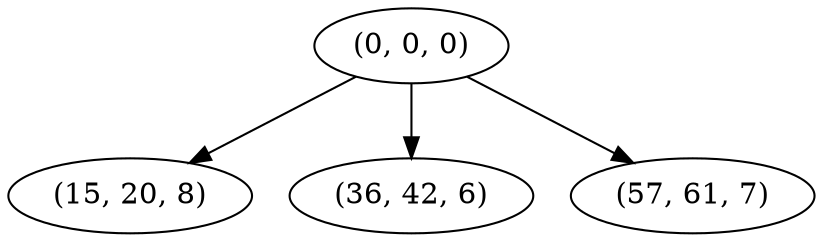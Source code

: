 digraph tree {
    "(0, 0, 0)";
    "(15, 20, 8)";
    "(36, 42, 6)";
    "(57, 61, 7)";
    "(0, 0, 0)" -> "(15, 20, 8)";
    "(0, 0, 0)" -> "(36, 42, 6)";
    "(0, 0, 0)" -> "(57, 61, 7)";
}
